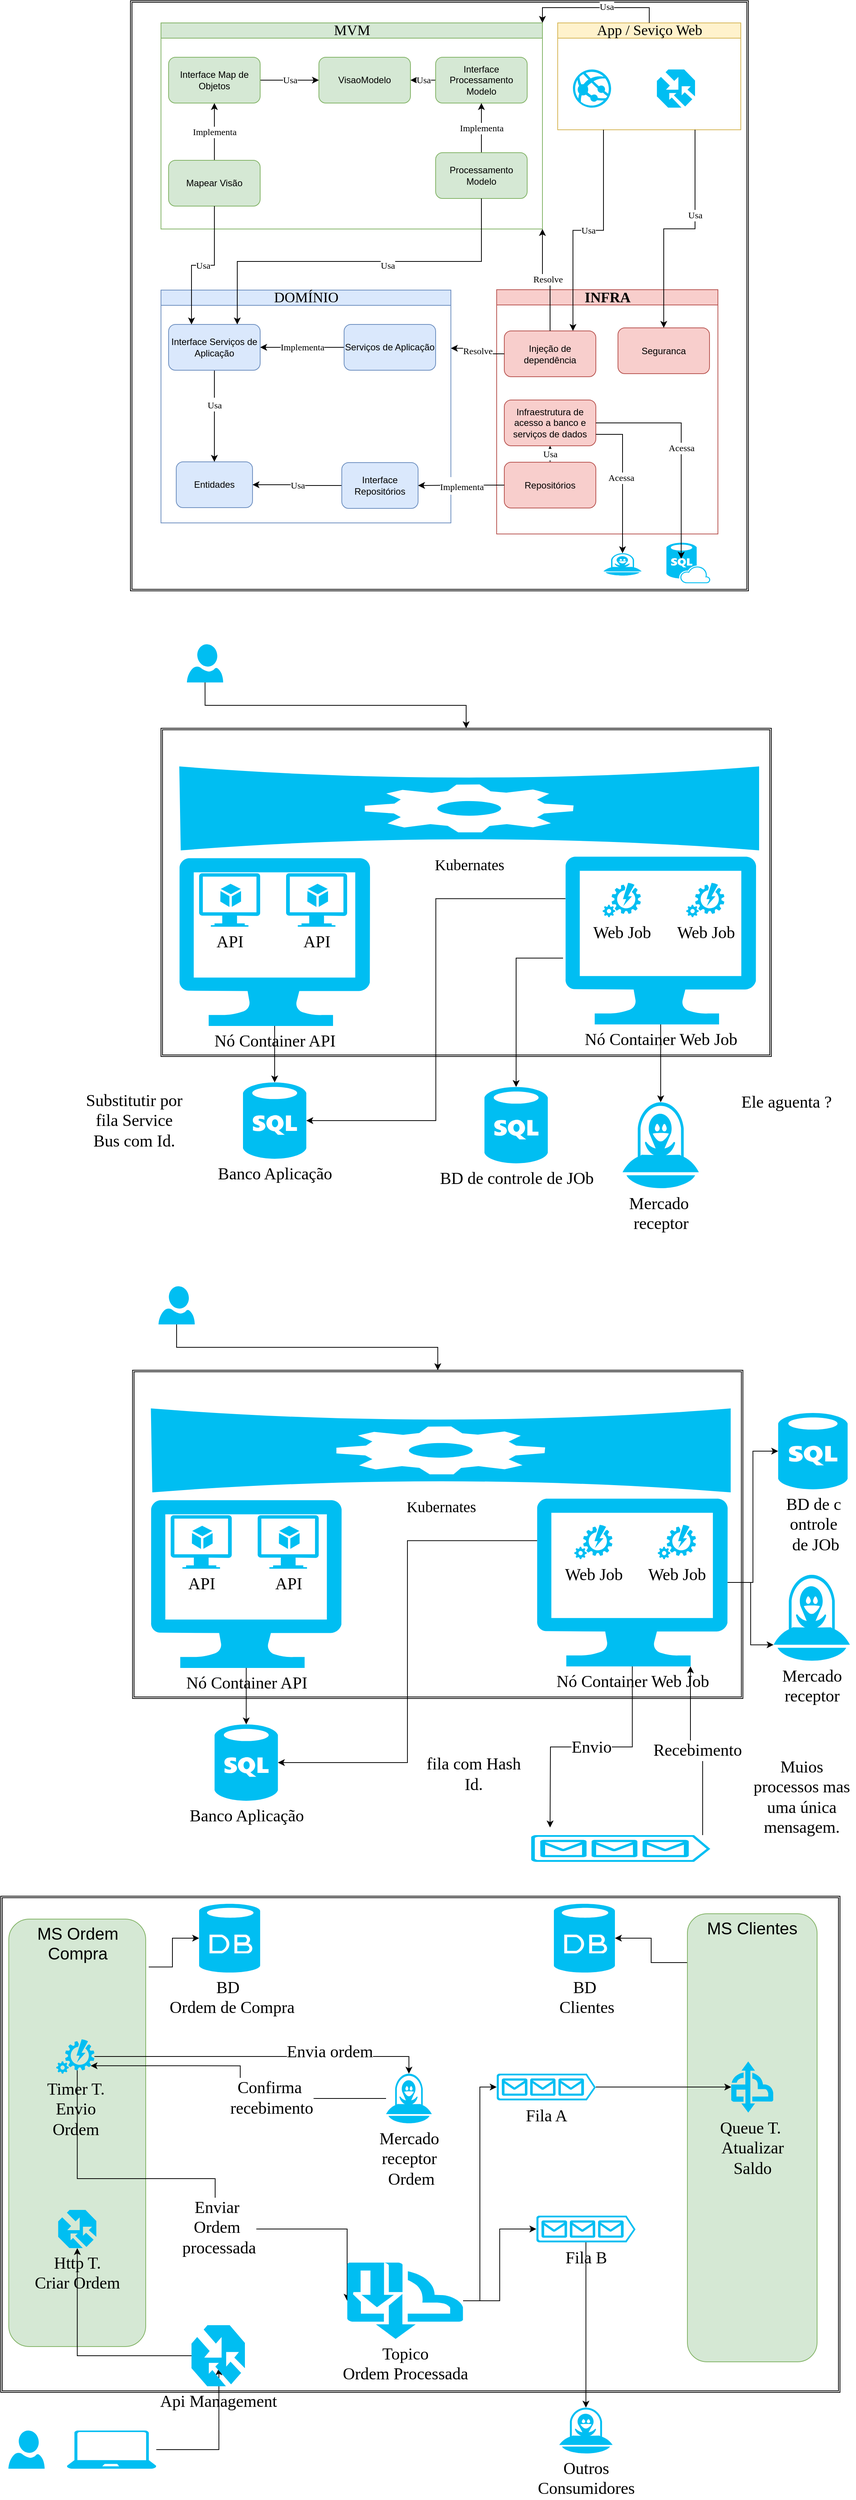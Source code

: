 <mxfile version="13.6.5" type="device"><diagram id="ywKolEeRATNJz38EJb2F" name="Page-1"><mxGraphModel dx="2409" dy="689" grid="1" gridSize="10" guides="1" tooltips="1" connect="1" arrows="1" fold="1" page="1" pageScale="1" pageWidth="1169" pageHeight="827" math="0" shadow="0"><root><mxCell id="0"/><mxCell id="1" parent="0"/><mxCell id="6WOf26INuGdqKW5YJmV7-146" value="" style="shape=ext;double=1;rounded=0;whiteSpace=wrap;html=1;fontFamily=Lucida Console;fontSize=12;fontColor=#000000;" vertex="1" parent="1"><mxGeometry x="-940" y="980" width="800" height="430" as="geometry"/></mxCell><mxCell id="6WOf26INuGdqKW5YJmV7-174" style="edgeStyle=orthogonalEdgeStyle;rounded=0;orthogonalLoop=1;jettySize=auto;html=1;entryX=1;entryY=0.5;entryDx=0;entryDy=0;entryPerimeter=0;fontFamily=Lucida Console;fontSize=22;fontColor=#000000;exitX=0.001;exitY=0.251;exitDx=0;exitDy=0;exitPerimeter=0;" edge="1" parent="1" source="6WOf26INuGdqKW5YJmV7-168" target="6WOf26INuGdqKW5YJmV7-171"><mxGeometry relative="1" as="geometry"/></mxCell><mxCell id="6WOf26INuGdqKW5YJmV7-176" style="edgeStyle=orthogonalEdgeStyle;rounded=0;orthogonalLoop=1;jettySize=auto;html=1;entryX=0.5;entryY=0;entryDx=0;entryDy=0;entryPerimeter=0;fontFamily=Lucida Console;fontSize=22;fontColor=#000000;exitX=-0.012;exitY=0.605;exitDx=0;exitDy=0;exitPerimeter=0;" edge="1" parent="1" source="6WOf26INuGdqKW5YJmV7-168" target="6WOf26INuGdqKW5YJmV7-169"><mxGeometry relative="1" as="geometry"/></mxCell><mxCell id="6WOf26INuGdqKW5YJmV7-182" style="edgeStyle=orthogonalEdgeStyle;rounded=0;orthogonalLoop=1;jettySize=auto;html=1;entryX=0.5;entryY=0;entryDx=0;entryDy=0;entryPerimeter=0;fontFamily=Lucida Console;fontSize=22;fontColor=#000000;" edge="1" parent="1" source="6WOf26INuGdqKW5YJmV7-168" target="6WOf26INuGdqKW5YJmV7-177"><mxGeometry relative="1" as="geometry"/></mxCell><mxCell id="6WOf26INuGdqKW5YJmV7-168" value="Nó Container Web Job" style="verticalLabelPosition=bottom;html=1;verticalAlign=top;align=center;strokeColor=none;fillColor=#00BEF2;shape=mxgraph.azure.computer;pointerEvents=1;rounded=1;glass=0;fontFamily=Lucida Console;fontSize=22;fontColor=#000000;" vertex="1" parent="1"><mxGeometry x="-410" y="1148" width="250" height="220" as="geometry"/></mxCell><mxCell id="6WOf26INuGdqKW5YJmV7-141" value="" style="shape=ext;double=1;rounded=0;whiteSpace=wrap;html=1;fontFamily=Lucida Console;fontSize=12;fontColor=#000000;" vertex="1" parent="1"><mxGeometry x="-980" y="27" width="810" height="773" as="geometry"/></mxCell><mxCell id="6WOf26INuGdqKW5YJmV7-84" value="App / Seviço Web" style="swimlane;html=1;startSize=20;horizontal=1;containerType=tree;newEdgeStyle={&quot;edgeStyle&quot;:&quot;elbowEdgeStyle&quot;,&quot;startArrow&quot;:&quot;none&quot;,&quot;endArrow&quot;:&quot;none&quot;};fontFamily=Lucida Console;fontSize=19;fontStyle=0;verticalAlign=middle;fillColor=#fff2cc;strokeColor=#d6b656;" vertex="1" parent="1"><mxGeometry x="-420" y="56" width="240" height="140" as="geometry"/></mxCell><mxCell id="6WOf26INuGdqKW5YJmV7-135" value="" style="verticalLabelPosition=bottom;html=1;verticalAlign=top;align=center;strokeColor=none;fillColor=#00BEF2;shape=mxgraph.azure.traffic_manager;pointerEvents=1;fontFamily=Lucida Console;fontSize=12;fontColor=#000000;" vertex="1" parent="6WOf26INuGdqKW5YJmV7-84"><mxGeometry x="130" y="61" width="50" height="50" as="geometry"/></mxCell><mxCell id="6WOf26INuGdqKW5YJmV7-136" value="" style="verticalLabelPosition=bottom;html=1;verticalAlign=top;align=center;strokeColor=none;fillColor=#00BEF2;shape=mxgraph.azure.azure_website;pointerEvents=1;fontFamily=Lucida Console;fontSize=12;fontColor=#000000;" vertex="1" parent="6WOf26INuGdqKW5YJmV7-84"><mxGeometry x="20" y="61" width="50" height="50" as="geometry"/></mxCell><mxCell id="6WOf26INuGdqKW5YJmV7-6" value="DOMÍNIO" style="swimlane;html=1;startSize=20;horizontal=1;containerType=tree;newEdgeStyle={&quot;edgeStyle&quot;:&quot;elbowEdgeStyle&quot;,&quot;startArrow&quot;:&quot;none&quot;,&quot;endArrow&quot;:&quot;none&quot;};fontFamily=Lucida Console;fontSize=19;fontStyle=0;verticalAlign=middle;fillColor=#dae8fc;strokeColor=#6c8ebf;" vertex="1" parent="1"><mxGeometry x="-940" y="406" width="380" height="305" as="geometry"/></mxCell><mxCell id="6WOf26INuGdqKW5YJmV7-45" value="Implementa" style="edgeStyle=orthogonalEdgeStyle;rounded=0;orthogonalLoop=1;jettySize=auto;html=1;entryX=1;entryY=0.5;entryDx=0;entryDy=0;fontFamily=Lucida Console;fontSize=12;fontColor=#000000;" edge="1" parent="6WOf26INuGdqKW5YJmV7-6" source="6WOf26INuGdqKW5YJmV7-9" target="6WOf26INuGdqKW5YJmV7-20"><mxGeometry relative="1" as="geometry"/></mxCell><UserObject label="Serviços de Aplicação" treeRoot="1" id="6WOf26INuGdqKW5YJmV7-9"><mxCell style="whiteSpace=wrap;html=1;align=center;treeFolding=1;treeMoving=1;newEdgeStyle={&quot;edgeStyle&quot;:&quot;elbowEdgeStyle&quot;,&quot;startArrow&quot;:&quot;none&quot;,&quot;endArrow&quot;:&quot;none&quot;};fillColor=#dae8fc;strokeColor=#6c8ebf;rounded=1;" vertex="1" parent="6WOf26INuGdqKW5YJmV7-6"><mxGeometry x="240" y="45" width="120" height="60" as="geometry"/></mxCell></UserObject><mxCell id="6WOf26INuGdqKW5YJmV7-10" value="Entidades" style="whiteSpace=wrap;html=1;align=center;verticalAlign=middle;treeFolding=1;treeMoving=1;newEdgeStyle={&quot;edgeStyle&quot;:&quot;elbowEdgeStyle&quot;,&quot;startArrow&quot;:&quot;none&quot;,&quot;endArrow&quot;:&quot;none&quot;};fillColor=#dae8fc;strokeColor=#6c8ebf;rounded=1;" vertex="1" parent="6WOf26INuGdqKW5YJmV7-6"><mxGeometry x="20" y="225" width="100" height="60" as="geometry"/></mxCell><mxCell id="6WOf26INuGdqKW5YJmV7-18" value="Usa" style="edgeStyle=orthogonalEdgeStyle;rounded=0;orthogonalLoop=1;jettySize=auto;html=1;entryX=1;entryY=0.5;entryDx=0;entryDy=0;fontFamily=Lucida Console;fontSize=12;fontColor=#000000;" edge="1" parent="6WOf26INuGdqKW5YJmV7-6" source="6WOf26INuGdqKW5YJmV7-11" target="6WOf26INuGdqKW5YJmV7-10"><mxGeometry relative="1" as="geometry"/></mxCell><mxCell id="6WOf26INuGdqKW5YJmV7-11" value="Interface&lt;br&gt;Repositórios" style="whiteSpace=wrap;html=1;align=center;verticalAlign=middle;treeFolding=1;treeMoving=1;newEdgeStyle={&quot;edgeStyle&quot;:&quot;elbowEdgeStyle&quot;,&quot;startArrow&quot;:&quot;none&quot;,&quot;endArrow&quot;:&quot;none&quot;};fillColor=#dae8fc;strokeColor=#6c8ebf;rounded=1;" vertex="1" parent="6WOf26INuGdqKW5YJmV7-6"><mxGeometry x="237" y="226" width="100" height="60" as="geometry"/></mxCell><mxCell id="6WOf26INuGdqKW5YJmV7-43" style="edgeStyle=orthogonalEdgeStyle;rounded=0;orthogonalLoop=1;jettySize=auto;html=1;entryX=0.5;entryY=0;entryDx=0;entryDy=0;fontFamily=Lucida Console;fontSize=19;fontColor=#000000;" edge="1" parent="6WOf26INuGdqKW5YJmV7-6" source="6WOf26INuGdqKW5YJmV7-20" target="6WOf26INuGdqKW5YJmV7-10"><mxGeometry relative="1" as="geometry"/></mxCell><mxCell id="6WOf26INuGdqKW5YJmV7-44" value="&lt;font style=&quot;font-size: 12px&quot;&gt;Usa&lt;/font&gt;" style="edgeLabel;html=1;align=center;verticalAlign=middle;resizable=0;points=[];fontSize=15;fontFamily=Lucida Console;fontColor=#000000;" vertex="1" connectable="0" parent="6WOf26INuGdqKW5YJmV7-43"><mxGeometry x="-0.269" relative="1" as="geometry"><mxPoint as="offset"/></mxGeometry></mxCell><UserObject label="Interface Serviços de Aplicação" treeRoot="1" id="6WOf26INuGdqKW5YJmV7-20"><mxCell style="whiteSpace=wrap;html=1;align=center;treeFolding=1;treeMoving=1;newEdgeStyle={&quot;edgeStyle&quot;:&quot;elbowEdgeStyle&quot;,&quot;startArrow&quot;:&quot;none&quot;,&quot;endArrow&quot;:&quot;none&quot;};fillColor=#dae8fc;strokeColor=#6c8ebf;rounded=1;" vertex="1" parent="6WOf26INuGdqKW5YJmV7-6"><mxGeometry x="10" y="45" width="120" height="60" as="geometry"/></mxCell></UserObject><mxCell id="6WOf26INuGdqKW5YJmV7-24" value="&lt;b&gt;INFRA&lt;/b&gt;" style="swimlane;html=1;startSize=20;horizontal=1;containerType=tree;newEdgeStyle={&quot;edgeStyle&quot;:&quot;elbowEdgeStyle&quot;,&quot;startArrow&quot;:&quot;none&quot;,&quot;endArrow&quot;:&quot;none&quot;};fontFamily=Lucida Console;fontSize=19;fontStyle=0;verticalAlign=middle;fillColor=#f8cecc;strokeColor=#b85450;" vertex="1" parent="1"><mxGeometry x="-500" y="405.5" width="290" height="320" as="geometry"/></mxCell><UserObject label="Infraestrutura de acesso a banco e serviços de dados" treeRoot="1" id="6WOf26INuGdqKW5YJmV7-28"><mxCell style="whiteSpace=wrap;html=1;align=center;treeFolding=1;treeMoving=1;newEdgeStyle={&quot;edgeStyle&quot;:&quot;elbowEdgeStyle&quot;,&quot;startArrow&quot;:&quot;none&quot;,&quot;endArrow&quot;:&quot;none&quot;};fillColor=#f8cecc;strokeColor=#b85450;rounded=1;" vertex="1" parent="6WOf26INuGdqKW5YJmV7-24"><mxGeometry x="10" y="144.5" width="120" height="60" as="geometry"/></mxCell></UserObject><UserObject label="Injeção de dependência" treeRoot="1" id="6WOf26INuGdqKW5YJmV7-36"><mxCell style="whiteSpace=wrap;html=1;align=center;treeFolding=1;treeMoving=1;newEdgeStyle={&quot;edgeStyle&quot;:&quot;elbowEdgeStyle&quot;,&quot;startArrow&quot;:&quot;none&quot;,&quot;endArrow&quot;:&quot;none&quot;};fillColor=#f8cecc;strokeColor=#b85450;rounded=1;" vertex="1" parent="6WOf26INuGdqKW5YJmV7-24"><mxGeometry x="10" y="54" width="120" height="60" as="geometry"/></mxCell></UserObject><mxCell id="6WOf26INuGdqKW5YJmV7-128" value="Usa" style="edgeStyle=orthogonalEdgeStyle;rounded=0;orthogonalLoop=1;jettySize=auto;html=1;exitX=0.5;exitY=0;exitDx=0;exitDy=0;entryX=0.5;entryY=1;entryDx=0;entryDy=0;fontFamily=Lucida Console;fontSize=12;fontColor=#000000;" edge="1" parent="6WOf26INuGdqKW5YJmV7-24" source="6WOf26INuGdqKW5YJmV7-37" target="6WOf26INuGdqKW5YJmV7-28"><mxGeometry relative="1" as="geometry"/></mxCell><UserObject label="Repositórios" treeRoot="1" id="6WOf26INuGdqKW5YJmV7-37"><mxCell style="whiteSpace=wrap;html=1;align=center;treeFolding=1;treeMoving=1;newEdgeStyle={&quot;edgeStyle&quot;:&quot;elbowEdgeStyle&quot;,&quot;startArrow&quot;:&quot;none&quot;,&quot;endArrow&quot;:&quot;none&quot;};fillColor=#f8cecc;strokeColor=#b85450;rounded=1;" vertex="1" parent="6WOf26INuGdqKW5YJmV7-24"><mxGeometry x="10" y="226" width="120" height="60" as="geometry"/></mxCell></UserObject><UserObject label="Seguranca" treeRoot="1" id="6WOf26INuGdqKW5YJmV7-33"><mxCell style="whiteSpace=wrap;html=1;align=center;treeFolding=1;treeMoving=1;newEdgeStyle={&quot;edgeStyle&quot;:&quot;elbowEdgeStyle&quot;,&quot;startArrow&quot;:&quot;none&quot;,&quot;endArrow&quot;:&quot;none&quot;};fillColor=#f8cecc;strokeColor=#b85450;glass=0;rounded=1;" vertex="1" parent="6WOf26INuGdqKW5YJmV7-24"><mxGeometry x="159" y="50" width="120" height="60" as="geometry"/></mxCell></UserObject><mxCell id="6WOf26INuGdqKW5YJmV7-40" value="&lt;font style=&quot;font-size: 12px&quot;&gt;Implementa&lt;/font&gt;" style="edgeStyle=orthogonalEdgeStyle;rounded=0;orthogonalLoop=1;jettySize=auto;html=1;entryX=1;entryY=0.5;entryDx=0;entryDy=0;fontFamily=Lucida Console;fontSize=19;fontColor=#000000;" edge="1" parent="1" source="6WOf26INuGdqKW5YJmV7-37" target="6WOf26INuGdqKW5YJmV7-11"><mxGeometry relative="1" as="geometry"/></mxCell><mxCell id="6WOf26INuGdqKW5YJmV7-56" value="MVM" style="swimlane;html=1;startSize=20;horizontal=1;containerType=tree;newEdgeStyle={&quot;edgeStyle&quot;:&quot;elbowEdgeStyle&quot;,&quot;startArrow&quot;:&quot;none&quot;,&quot;endArrow&quot;:&quot;none&quot;};fontFamily=Lucida Console;fontSize=19;fontStyle=0;verticalAlign=middle;fillColor=#d5e8d4;strokeColor=#82b366;" vertex="1" parent="1"><mxGeometry x="-940" y="56" width="500" height="270" as="geometry"/></mxCell><mxCell id="6WOf26INuGdqKW5YJmV7-115" value="Implementa" style="edgeStyle=orthogonalEdgeStyle;rounded=0;orthogonalLoop=1;jettySize=auto;html=1;exitX=0.5;exitY=0;exitDx=0;exitDy=0;entryX=0.5;entryY=1;entryDx=0;entryDy=0;fontFamily=Lucida Console;fontSize=12;fontColor=#000000;" edge="1" parent="6WOf26INuGdqKW5YJmV7-56" source="6WOf26INuGdqKW5YJmV7-61" target="6WOf26INuGdqKW5YJmV7-67"><mxGeometry relative="1" as="geometry"/></mxCell><UserObject label="Mapear Visão" treeRoot="1" id="6WOf26INuGdqKW5YJmV7-61"><mxCell style="whiteSpace=wrap;html=1;align=center;treeFolding=1;treeMoving=1;newEdgeStyle={&quot;edgeStyle&quot;:&quot;elbowEdgeStyle&quot;,&quot;startArrow&quot;:&quot;none&quot;,&quot;endArrow&quot;:&quot;none&quot;};fillColor=#d5e8d4;strokeColor=#82b366;rounded=1;" vertex="1" parent="6WOf26INuGdqKW5YJmV7-56"><mxGeometry x="10" y="180" width="120" height="60" as="geometry"/></mxCell></UserObject><mxCell id="6WOf26INuGdqKW5YJmV7-69" value="Usa" style="edgeStyle=orthogonalEdgeStyle;rounded=0;orthogonalLoop=1;jettySize=auto;html=1;exitX=1;exitY=0.5;exitDx=0;exitDy=0;fontFamily=Lucida Console;fontSize=12;fontColor=#000000;" edge="1" parent="6WOf26INuGdqKW5YJmV7-56" source="6WOf26INuGdqKW5YJmV7-67" target="6WOf26INuGdqKW5YJmV7-68"><mxGeometry relative="1" as="geometry"/></mxCell><UserObject label="Interface Map de Objetos" treeRoot="1" id="6WOf26INuGdqKW5YJmV7-67"><mxCell style="whiteSpace=wrap;html=1;align=center;treeFolding=1;treeMoving=1;newEdgeStyle={&quot;edgeStyle&quot;:&quot;elbowEdgeStyle&quot;,&quot;startArrow&quot;:&quot;none&quot;,&quot;endArrow&quot;:&quot;none&quot;};fillColor=#d5e8d4;strokeColor=#82b366;rounded=1;" vertex="1" parent="6WOf26INuGdqKW5YJmV7-56"><mxGeometry x="10" y="45" width="120" height="60" as="geometry"/></mxCell></UserObject><UserObject label="VisaoModelo" treeRoot="1" id="6WOf26INuGdqKW5YJmV7-68"><mxCell style="whiteSpace=wrap;html=1;align=center;treeFolding=1;treeMoving=1;newEdgeStyle={&quot;edgeStyle&quot;:&quot;elbowEdgeStyle&quot;,&quot;startArrow&quot;:&quot;none&quot;,&quot;endArrow&quot;:&quot;none&quot;};fillColor=#d5e8d4;strokeColor=#82b366;rounded=1;" vertex="1" parent="6WOf26INuGdqKW5YJmV7-56"><mxGeometry x="207" y="45" width="120" height="60" as="geometry"/></mxCell></UserObject><mxCell id="6WOf26INuGdqKW5YJmV7-130" value="Usa" style="edgeStyle=orthogonalEdgeStyle;rounded=0;orthogonalLoop=1;jettySize=auto;html=1;exitX=0;exitY=0.5;exitDx=0;exitDy=0;entryX=1;entryY=0.5;entryDx=0;entryDy=0;fontFamily=Lucida Console;fontSize=12;fontColor=#000000;" edge="1" parent="6WOf26INuGdqKW5YJmV7-56" source="6WOf26INuGdqKW5YJmV7-74" target="6WOf26INuGdqKW5YJmV7-68"><mxGeometry relative="1" as="geometry"/></mxCell><UserObject label="Interface Processamento Modelo" treeRoot="1" id="6WOf26INuGdqKW5YJmV7-74"><mxCell style="whiteSpace=wrap;html=1;align=center;treeFolding=1;treeMoving=1;newEdgeStyle={&quot;edgeStyle&quot;:&quot;elbowEdgeStyle&quot;,&quot;startArrow&quot;:&quot;none&quot;,&quot;endArrow&quot;:&quot;none&quot;};fillColor=#d5e8d4;strokeColor=#82b366;rounded=1;" vertex="1" parent="6WOf26INuGdqKW5YJmV7-56"><mxGeometry x="360" y="45" width="120" height="60" as="geometry"/></mxCell></UserObject><mxCell id="6WOf26INuGdqKW5YJmV7-76" value="Implementa" style="edgeStyle=orthogonalEdgeStyle;rounded=0;orthogonalLoop=1;jettySize=auto;html=1;entryX=0.5;entryY=1;entryDx=0;entryDy=0;fontFamily=Lucida Console;fontSize=12;fontColor=#000000;" edge="1" parent="6WOf26INuGdqKW5YJmV7-56" source="6WOf26INuGdqKW5YJmV7-75" target="6WOf26INuGdqKW5YJmV7-74"><mxGeometry relative="1" as="geometry"/></mxCell><UserObject label="Processamento Modelo" treeRoot="1" id="6WOf26INuGdqKW5YJmV7-75"><mxCell style="whiteSpace=wrap;html=1;align=center;treeFolding=1;treeMoving=1;newEdgeStyle={&quot;edgeStyle&quot;:&quot;elbowEdgeStyle&quot;,&quot;startArrow&quot;:&quot;none&quot;,&quot;endArrow&quot;:&quot;none&quot;};fillColor=#d5e8d4;strokeColor=#82b366;rounded=1;" vertex="1" parent="6WOf26INuGdqKW5YJmV7-56"><mxGeometry x="360" y="170" width="120" height="60" as="geometry"/></mxCell></UserObject><mxCell id="6WOf26INuGdqKW5YJmV7-123" style="edgeStyle=orthogonalEdgeStyle;rounded=0;orthogonalLoop=1;jettySize=auto;html=1;exitX=0.5;exitY=0;exitDx=0;exitDy=0;entryX=1;entryY=0;entryDx=0;entryDy=0;fontFamily=Lucida Console;fontSize=12;fontColor=#000000;" edge="1" parent="1" source="6WOf26INuGdqKW5YJmV7-84" target="6WOf26INuGdqKW5YJmV7-56"><mxGeometry relative="1" as="geometry"/></mxCell><mxCell id="6WOf26INuGdqKW5YJmV7-125" value="Usa" style="edgeLabel;html=1;align=center;verticalAlign=middle;resizable=0;points=[];fontSize=12;fontFamily=Lucida Console;fontColor=#000000;" vertex="1" connectable="0" parent="6WOf26INuGdqKW5YJmV7-123"><mxGeometry x="-0.162" y="-1" relative="1" as="geometry"><mxPoint x="-1" as="offset"/></mxGeometry></mxCell><mxCell id="6WOf26INuGdqKW5YJmV7-132" style="edgeStyle=orthogonalEdgeStyle;rounded=0;orthogonalLoop=1;jettySize=auto;html=1;exitX=0.75;exitY=1;exitDx=0;exitDy=0;entryX=0.5;entryY=0;entryDx=0;entryDy=0;fontFamily=Lucida Console;fontSize=12;fontColor=#000000;" edge="1" parent="1" source="6WOf26INuGdqKW5YJmV7-84" target="6WOf26INuGdqKW5YJmV7-33"><mxGeometry relative="1" as="geometry"/></mxCell><mxCell id="6WOf26INuGdqKW5YJmV7-133" value="Usa" style="edgeLabel;html=1;align=center;verticalAlign=middle;resizable=0;points=[];fontSize=12;fontFamily=Lucida Console;fontColor=#000000;" vertex="1" connectable="0" parent="6WOf26INuGdqKW5YJmV7-132"><mxGeometry x="-0.259" relative="1" as="geometry"><mxPoint as="offset"/></mxGeometry></mxCell><mxCell id="6WOf26INuGdqKW5YJmV7-140" value="Usa" style="edgeStyle=orthogonalEdgeStyle;rounded=0;orthogonalLoop=1;jettySize=auto;html=1;exitX=0.25;exitY=1;exitDx=0;exitDy=0;entryX=0.75;entryY=0;entryDx=0;entryDy=0;fontFamily=Lucida Console;fontSize=12;fontColor=#000000;" edge="1" parent="1" source="6WOf26INuGdqKW5YJmV7-84" target="6WOf26INuGdqKW5YJmV7-36"><mxGeometry relative="1" as="geometry"/></mxCell><mxCell id="6WOf26INuGdqKW5YJmV7-109" style="edgeStyle=orthogonalEdgeStyle;rounded=0;orthogonalLoop=1;jettySize=auto;html=1;exitX=0.5;exitY=1;exitDx=0;exitDy=0;fontFamily=Lucida Console;fontSize=12;fontColor=#000000;entryX=0.75;entryY=0;entryDx=0;entryDy=0;" edge="1" parent="1" source="6WOf26INuGdqKW5YJmV7-75" target="6WOf26INuGdqKW5YJmV7-20"><mxGeometry relative="1" as="geometry"><mxPoint x="-760" y="686" as="targetPoint"/></mxGeometry></mxCell><mxCell id="6WOf26INuGdqKW5YJmV7-110" value="Usa" style="edgeLabel;html=1;align=center;verticalAlign=middle;resizable=0;points=[];fontSize=12;fontFamily=Lucida Console;fontColor=#000000;" vertex="1" connectable="0" parent="6WOf26INuGdqKW5YJmV7-109"><mxGeometry x="-0.243" y="-23" relative="1" as="geometry"><mxPoint x="-22" y="28" as="offset"/></mxGeometry></mxCell><mxCell id="6WOf26INuGdqKW5YJmV7-116" value="Usa" style="edgeStyle=orthogonalEdgeStyle;rounded=0;orthogonalLoop=1;jettySize=auto;html=1;exitX=0.5;exitY=1;exitDx=0;exitDy=0;entryX=0.25;entryY=0;entryDx=0;entryDy=0;fontFamily=Lucida Console;fontSize=12;fontColor=#000000;" edge="1" parent="1" source="6WOf26INuGdqKW5YJmV7-61" target="6WOf26INuGdqKW5YJmV7-20"><mxGeometry relative="1" as="geometry"/></mxCell><mxCell id="6WOf26INuGdqKW5YJmV7-126" style="edgeStyle=orthogonalEdgeStyle;rounded=0;orthogonalLoop=1;jettySize=auto;html=1;exitX=0.5;exitY=0;exitDx=0;exitDy=0;entryX=1;entryY=1;entryDx=0;entryDy=0;fontFamily=Lucida Console;fontSize=12;fontColor=#000000;" edge="1" parent="1" source="6WOf26INuGdqKW5YJmV7-36" target="6WOf26INuGdqKW5YJmV7-56"><mxGeometry relative="1" as="geometry"/></mxCell><mxCell id="6WOf26INuGdqKW5YJmV7-127" value="Resolve" style="edgeLabel;html=1;align=center;verticalAlign=middle;resizable=0;points=[];fontSize=12;fontFamily=Lucida Console;fontColor=#000000;" vertex="1" connectable="0" parent="6WOf26INuGdqKW5YJmV7-126"><mxGeometry x="-0.018" y="-1" relative="1" as="geometry"><mxPoint as="offset"/></mxGeometry></mxCell><mxCell id="6WOf26INuGdqKW5YJmV7-134" value="Resolve" style="edgeStyle=orthogonalEdgeStyle;rounded=0;orthogonalLoop=1;jettySize=auto;html=1;exitX=0;exitY=0.5;exitDx=0;exitDy=0;entryX=1;entryY=0.25;entryDx=0;entryDy=0;fontFamily=Lucida Console;fontSize=12;fontColor=#000000;" edge="1" parent="1" source="6WOf26INuGdqKW5YJmV7-36" target="6WOf26INuGdqKW5YJmV7-6"><mxGeometry relative="1" as="geometry"/></mxCell><mxCell id="6WOf26INuGdqKW5YJmV7-137" value="" style="verticalLabelPosition=bottom;html=1;verticalAlign=top;align=center;strokeColor=none;fillColor=#00BEF2;shape=mxgraph.azure.sql_database_sql_azure;fontFamily=Lucida Console;fontSize=12;fontColor=#000000;" vertex="1" parent="1"><mxGeometry x="-277.5" y="737" width="57.5" height="53" as="geometry"/></mxCell><mxCell id="6WOf26INuGdqKW5YJmV7-139" value="Acessa" style="edgeStyle=orthogonalEdgeStyle;rounded=0;orthogonalLoop=1;jettySize=auto;html=1;entryX=0.337;entryY=0.394;entryDx=0;entryDy=0;entryPerimeter=0;fontFamily=Lucida Console;fontSize=12;fontColor=#000000;" edge="1" parent="1" source="6WOf26INuGdqKW5YJmV7-28" target="6WOf26INuGdqKW5YJmV7-137"><mxGeometry relative="1" as="geometry"/></mxCell><mxCell id="6WOf26INuGdqKW5YJmV7-147" value="" style="verticalLabelPosition=bottom;html=1;verticalAlign=top;align=center;strokeColor=none;fillColor=#00BEF2;shape=mxgraph.azure.unidentified_code_object;rounded=1;glass=0;fontFamily=Lucida Console;fontSize=12;fontColor=#000000;" vertex="1" parent="1"><mxGeometry x="-360" y="750.75" width="50" height="29.25" as="geometry"/></mxCell><mxCell id="6WOf26INuGdqKW5YJmV7-149" style="edgeStyle=orthogonalEdgeStyle;rounded=0;orthogonalLoop=1;jettySize=auto;html=1;exitX=1;exitY=0.75;exitDx=0;exitDy=0;entryX=0.5;entryY=0;entryDx=0;entryDy=0;entryPerimeter=0;fontFamily=Lucida Console;fontSize=12;fontColor=#000000;" edge="1" parent="1" source="6WOf26INuGdqKW5YJmV7-28" target="6WOf26INuGdqKW5YJmV7-147"><mxGeometry relative="1" as="geometry"/></mxCell><mxCell id="6WOf26INuGdqKW5YJmV7-150" value="Acessa" style="edgeLabel;html=1;align=center;verticalAlign=middle;resizable=0;points=[];fontSize=12;fontFamily=Lucida Console;fontColor=#000000;" vertex="1" connectable="0" parent="6WOf26INuGdqKW5YJmV7-149"><mxGeometry x="-0.049" y="-2" relative="1" as="geometry"><mxPoint y="1" as="offset"/></mxGeometry></mxCell><mxCell id="6WOf26INuGdqKW5YJmV7-157" style="edgeStyle=orthogonalEdgeStyle;rounded=0;orthogonalLoop=1;jettySize=auto;html=1;exitX=0.5;exitY=1;exitDx=0;exitDy=0;exitPerimeter=0;fontFamily=Lucida Console;fontSize=20;fontColor=#000000;" edge="1" parent="1" source="6WOf26INuGdqKW5YJmV7-156" target="6WOf26INuGdqKW5YJmV7-146"><mxGeometry relative="1" as="geometry"/></mxCell><mxCell id="6WOf26INuGdqKW5YJmV7-156" value="" style="verticalLabelPosition=bottom;html=1;verticalAlign=top;align=center;strokeColor=none;fillColor=#00BEF2;shape=mxgraph.azure.user;rounded=1;glass=0;fontFamily=Lucida Console;fontSize=20;fontColor=#000000;" vertex="1" parent="1"><mxGeometry x="-906" y="870" width="47.5" height="50" as="geometry"/></mxCell><mxCell id="6WOf26INuGdqKW5YJmV7-153" value="Kubernates" style="verticalLabelPosition=bottom;html=1;verticalAlign=top;align=center;strokeColor=none;fillColor=#00BEF2;shape=mxgraph.azure.autoscale;rounded=1;glass=0;fontFamily=Lucida Console;fontSize=20;fontColor=#000000;" vertex="1" parent="1"><mxGeometry x="-916" y="1030" width="760" height="110" as="geometry"/></mxCell><mxCell id="6WOf26INuGdqKW5YJmV7-155" value="API" style="verticalLabelPosition=bottom;html=1;verticalAlign=top;align=center;strokeColor=none;fillColor=#00BEF2;shape=mxgraph.azure.virtual_machine_feature;pointerEvents=1;rounded=1;glass=0;fontFamily=Lucida Console;fontSize=22;fontColor=#000000;" vertex="1" parent="1"><mxGeometry x="-890" y="1170" width="80" height="70" as="geometry"/></mxCell><mxCell id="6WOf26INuGdqKW5YJmV7-159" value="API" style="verticalLabelPosition=bottom;html=1;verticalAlign=top;align=center;strokeColor=none;fillColor=#00BEF2;shape=mxgraph.azure.virtual_machine_feature;pointerEvents=1;rounded=1;glass=0;fontFamily=Lucida Console;fontSize=22;fontColor=#000000;" vertex="1" parent="1"><mxGeometry x="-776" y="1170" width="80" height="70" as="geometry"/></mxCell><mxCell id="6WOf26INuGdqKW5YJmV7-160" value="Web Job" style="verticalLabelPosition=bottom;html=1;verticalAlign=top;align=center;strokeColor=none;fillColor=#00BEF2;shape=mxgraph.azure.automation;pointerEvents=1;rounded=1;glass=0;fontFamily=Lucida Console;fontSize=22;fontColor=#000000;" vertex="1" parent="1"><mxGeometry x="-361" y="1182.5" width="50" height="45" as="geometry"/></mxCell><mxCell id="6WOf26INuGdqKW5YJmV7-161" value="Web Job" style="verticalLabelPosition=bottom;html=1;verticalAlign=top;align=center;strokeColor=none;fillColor=#00BEF2;shape=mxgraph.azure.automation;pointerEvents=1;rounded=1;glass=0;fontFamily=Lucida Console;fontSize=22;fontColor=#000000;" vertex="1" parent="1"><mxGeometry x="-251.5" y="1182.5" width="50" height="45" as="geometry"/></mxCell><mxCell id="6WOf26INuGdqKW5YJmV7-172" style="edgeStyle=orthogonalEdgeStyle;rounded=0;orthogonalLoop=1;jettySize=auto;html=1;entryX=0.5;entryY=0;entryDx=0;entryDy=0;entryPerimeter=0;fontFamily=Lucida Console;fontSize=22;fontColor=#000000;" edge="1" parent="1" source="6WOf26INuGdqKW5YJmV7-167" target="6WOf26INuGdqKW5YJmV7-171"><mxGeometry relative="1" as="geometry"/></mxCell><mxCell id="6WOf26INuGdqKW5YJmV7-167" value="Nó Container API" style="verticalLabelPosition=bottom;html=1;verticalAlign=top;align=center;strokeColor=none;fillColor=#00BEF2;shape=mxgraph.azure.computer;pointerEvents=1;rounded=1;glass=0;fontFamily=Lucida Console;fontSize=22;fontColor=#000000;" vertex="1" parent="1"><mxGeometry x="-916" y="1150" width="250" height="220" as="geometry"/></mxCell><mxCell id="6WOf26INuGdqKW5YJmV7-169" value="BD de controle de JOb" style="verticalLabelPosition=bottom;html=1;verticalAlign=top;align=center;strokeColor=none;fillColor=#00BEF2;shape=mxgraph.azure.sql_database;rounded=1;glass=0;fontFamily=Lucida Console;fontSize=22;fontColor=#000000;" vertex="1" parent="1"><mxGeometry x="-516" y="1450" width="83" height="100" as="geometry"/></mxCell><mxCell id="6WOf26INuGdqKW5YJmV7-171" value="Banco Aplicação" style="verticalLabelPosition=bottom;html=1;verticalAlign=top;align=center;strokeColor=none;fillColor=#00BEF2;shape=mxgraph.azure.sql_database;rounded=1;glass=0;fontFamily=Lucida Console;fontSize=22;fontColor=#000000;" vertex="1" parent="1"><mxGeometry x="-832.5" y="1444" width="83" height="100" as="geometry"/></mxCell><mxCell id="6WOf26INuGdqKW5YJmV7-177" value="Mercado&amp;nbsp;&lt;br&gt;receptor" style="verticalLabelPosition=bottom;html=1;verticalAlign=top;align=center;strokeColor=none;fillColor=#00BEF2;shape=mxgraph.azure.unidentified_code_object;rounded=1;glass=0;fontFamily=Lucida Console;fontSize=22;fontColor=#000000;" vertex="1" parent="1"><mxGeometry x="-335" y="1470" width="100" height="112.5" as="geometry"/></mxCell><mxCell id="6WOf26INuGdqKW5YJmV7-183" value="Ele aguenta ?" style="text;html=1;strokeColor=none;fillColor=none;align=center;verticalAlign=middle;whiteSpace=wrap;rounded=0;glass=0;fontFamily=Lucida Console;fontSize=22;fontColor=#000000;" vertex="1" parent="1"><mxGeometry x="-190" y="1460" width="140" height="20" as="geometry"/></mxCell><mxCell id="6WOf26INuGdqKW5YJmV7-187" value="" style="shape=ext;double=1;rounded=0;whiteSpace=wrap;html=1;fontFamily=Lucida Console;fontSize=12;fontColor=#000000;" vertex="1" parent="1"><mxGeometry x="-1150" y="2510" width="1100" height="650" as="geometry"/></mxCell><mxCell id="6WOf26INuGdqKW5YJmV7-190" value="BD&amp;nbsp;&lt;br&gt;&amp;nbsp;Ordem de Compra" style="verticalLabelPosition=bottom;html=1;verticalAlign=top;align=center;strokeColor=none;fillColor=#00BEF2;shape=mxgraph.azure.database;rounded=1;glass=0;fontFamily=Lucida Console;fontSize=22;fontColor=#000000;" vertex="1" parent="1"><mxGeometry x="-890" y="2520" width="80" height="90" as="geometry"/></mxCell><mxCell id="6WOf26INuGdqKW5YJmV7-191" value="BD&lt;br&gt;&amp;nbsp;Clientes" style="verticalLabelPosition=bottom;html=1;verticalAlign=top;align=center;strokeColor=none;fillColor=#00BEF2;shape=mxgraph.azure.database;rounded=1;glass=0;fontFamily=Lucida Console;fontSize=22;fontColor=#000000;" vertex="1" parent="1"><mxGeometry x="-425" y="2520" width="80" height="90" as="geometry"/></mxCell><mxCell id="6WOf26INuGdqKW5YJmV7-214" style="edgeStyle=orthogonalEdgeStyle;rounded=0;orthogonalLoop=1;jettySize=auto;html=1;fontFamily=Lucida Console;fontSize=22;fontColor=#000000;exitX=1.022;exitY=0.112;exitDx=0;exitDy=0;exitPerimeter=0;" edge="1" parent="1" source="6WOf26INuGdqKW5YJmV7-212" target="6WOf26INuGdqKW5YJmV7-190"><mxGeometry relative="1" as="geometry"/></mxCell><UserObject label="&lt;font style=&quot;font-size: 22px&quot;&gt;MS Ordem&lt;br&gt;Compra&lt;/font&gt;" treeRoot="1" id="6WOf26INuGdqKW5YJmV7-212"><mxCell style="whiteSpace=wrap;html=1;align=center;treeFolding=1;treeMoving=1;newEdgeStyle={&quot;edgeStyle&quot;:&quot;elbowEdgeStyle&quot;,&quot;startArrow&quot;:&quot;none&quot;,&quot;endArrow&quot;:&quot;none&quot;};fillColor=#d5e8d4;strokeColor=#82b366;rounded=1;verticalAlign=top;" vertex="1" parent="1"><mxGeometry x="-1139.5" y="2540" width="179.5" height="560" as="geometry"/></mxCell></UserObject><mxCell id="6WOf26INuGdqKW5YJmV7-245" style="edgeStyle=orthogonalEdgeStyle;rounded=0;orthogonalLoop=1;jettySize=auto;html=1;entryX=0;entryY=0.5;entryDx=0;entryDy=0;entryPerimeter=0;fontFamily=Lucida Console;fontSize=22;fontColor=#000000;exitX=0.55;exitY=0.9;exitDx=0;exitDy=0;exitPerimeter=0;" edge="1" parent="1" source="6WOf26INuGdqKW5YJmV7-205" target="6WOf26INuGdqKW5YJmV7-226"><mxGeometry relative="1" as="geometry"><Array as="points"><mxPoint x="-1050" y="2880"/><mxPoint x="-869" y="2880"/><mxPoint x="-869" y="2946"/></Array></mxGeometry></mxCell><mxCell id="6WOf26INuGdqKW5YJmV7-251" value="Enviar &lt;br&gt;Ordem&lt;br&gt;&amp;nbsp;processada" style="edgeLabel;html=1;align=center;verticalAlign=middle;resizable=0;points=[];fontSize=22;fontFamily=Lucida Console;fontColor=#000000;" vertex="1" connectable="0" parent="6WOf26INuGdqKW5YJmV7-245"><mxGeometry x="0.179" y="2" relative="1" as="geometry"><mxPoint as="offset"/></mxGeometry></mxCell><mxCell id="6WOf26INuGdqKW5YJmV7-264" style="edgeStyle=orthogonalEdgeStyle;rounded=0;orthogonalLoop=1;jettySize=auto;html=1;entryX=0.5;entryY=0;entryDx=0;entryDy=0;entryPerimeter=0;fontFamily=Lucida Console;fontSize=22;fontColor=#000000;" edge="1" parent="1" source="6WOf26INuGdqKW5YJmV7-205" target="6WOf26INuGdqKW5YJmV7-229"><mxGeometry relative="1" as="geometry"/></mxCell><mxCell id="6WOf26INuGdqKW5YJmV7-265" value="Envia ordem" style="edgeLabel;html=1;align=center;verticalAlign=middle;resizable=0;points=[];fontSize=22;fontFamily=Lucida Console;fontColor=#000000;" vertex="1" connectable="0" parent="6WOf26INuGdqKW5YJmV7-264"><mxGeometry x="0.414" y="6" relative="1" as="geometry"><mxPoint as="offset"/></mxGeometry></mxCell><mxCell id="6WOf26INuGdqKW5YJmV7-205" value="Timer T.&lt;br&gt;Envio&lt;br&gt;Ordem" style="verticalLabelPosition=bottom;html=1;verticalAlign=top;align=center;strokeColor=none;fillColor=#00BEF2;shape=mxgraph.azure.automation;pointerEvents=1;rounded=1;glass=0;fontFamily=Lucida Console;fontSize=22;fontColor=#000000;" vertex="1" parent="1"><mxGeometry x="-1077.25" y="2697.5" width="50" height="45" as="geometry"/></mxCell><mxCell id="6WOf26INuGdqKW5YJmV7-216" style="edgeStyle=orthogonalEdgeStyle;rounded=0;orthogonalLoop=1;jettySize=auto;html=1;fontFamily=Lucida Console;fontSize=22;fontColor=#000000;exitX=0.004;exitY=0.109;exitDx=0;exitDy=0;exitPerimeter=0;" edge="1" parent="1" source="6WOf26INuGdqKW5YJmV7-215" target="6WOf26INuGdqKW5YJmV7-191"><mxGeometry relative="1" as="geometry"/></mxCell><UserObject label="&lt;font style=&quot;font-size: 22px&quot;&gt;MS Clientes&lt;/font&gt;" treeRoot="1" id="6WOf26INuGdqKW5YJmV7-215"><mxCell style="whiteSpace=wrap;html=1;align=center;treeFolding=1;treeMoving=1;newEdgeStyle={&quot;edgeStyle&quot;:&quot;elbowEdgeStyle&quot;,&quot;startArrow&quot;:&quot;none&quot;,&quot;endArrow&quot;:&quot;none&quot;};fillColor=#d5e8d4;strokeColor=#82b366;rounded=1;verticalAlign=top;" vertex="1" parent="1"><mxGeometry x="-250" y="2533" width="170" height="587" as="geometry"/></mxCell></UserObject><mxCell id="6WOf26INuGdqKW5YJmV7-220" value="Queue T.&amp;nbsp;&lt;br&gt;Atualizar&lt;br&gt;Saldo" style="verticalLabelPosition=bottom;html=1;verticalAlign=top;align=center;strokeColor=none;fillColor=#00BEF2;shape=mxgraph.azure.service_bus_relay;pointerEvents=1;rounded=1;shadow=0;glass=0;fontFamily=Lucida Console;fontSize=22;fontColor=#000000;" vertex="1" parent="1"><mxGeometry x="-192.5" y="2726.5" width="55" height="67" as="geometry"/></mxCell><mxCell id="6WOf26INuGdqKW5YJmV7-221" value="Http T. &lt;br&gt;Criar Ordem" style="verticalLabelPosition=bottom;html=1;verticalAlign=top;align=center;strokeColor=none;fillColor=#00BEF2;shape=mxgraph.azure.traffic_manager;pointerEvents=1;rounded=1;shadow=0;glass=0;fontFamily=Lucida Console;fontSize=22;fontColor=#000000;" vertex="1" parent="1"><mxGeometry x="-1074.75" y="2921" width="50" height="50" as="geometry"/></mxCell><mxCell id="6WOf26INuGdqKW5YJmV7-241" style="edgeStyle=orthogonalEdgeStyle;rounded=0;orthogonalLoop=1;jettySize=auto;html=1;entryX=0;entryY=0.5;entryDx=0;entryDy=0;entryPerimeter=0;fontFamily=Lucida Console;fontSize=22;fontColor=#000000;" edge="1" parent="1" source="6WOf26INuGdqKW5YJmV7-226" target="6WOf26INuGdqKW5YJmV7-240"><mxGeometry relative="1" as="geometry"/></mxCell><mxCell id="6WOf26INuGdqKW5YJmV7-253" style="edgeStyle=orthogonalEdgeStyle;rounded=0;orthogonalLoop=1;jettySize=auto;html=1;entryX=0;entryY=0.5;entryDx=0;entryDy=0;entryPerimeter=0;fontFamily=Lucida Console;fontSize=22;fontColor=#000000;" edge="1" parent="1" source="6WOf26INuGdqKW5YJmV7-226" target="6WOf26INuGdqKW5YJmV7-252"><mxGeometry relative="1" as="geometry"/></mxCell><mxCell id="6WOf26INuGdqKW5YJmV7-226" value="Topico &lt;br&gt;Ordem Processada" style="verticalLabelPosition=bottom;html=1;verticalAlign=top;align=center;strokeColor=none;fillColor=#00BEF2;shape=mxgraph.azure.service_bus_topics_and_subscriptions;pointerEvents=1;rounded=1;shadow=0;glass=0;fontFamily=Lucida Console;fontSize=22;fontColor=#000000;" vertex="1" parent="1"><mxGeometry x="-696" y="2990" width="152" height="100" as="geometry"/></mxCell><mxCell id="6WOf26INuGdqKW5YJmV7-262" style="edgeStyle=orthogonalEdgeStyle;rounded=0;orthogonalLoop=1;jettySize=auto;html=1;entryX=0.9;entryY=0.77;entryDx=0;entryDy=0;entryPerimeter=0;fontFamily=Lucida Console;fontSize=22;fontColor=#000000;" edge="1" parent="1" source="6WOf26INuGdqKW5YJmV7-229" target="6WOf26INuGdqKW5YJmV7-205"><mxGeometry relative="1" as="geometry"/></mxCell><mxCell id="6WOf26INuGdqKW5YJmV7-263" value="Confirma&lt;br&gt;&amp;nbsp;recebimento" style="edgeLabel;html=1;align=center;verticalAlign=middle;resizable=0;points=[];fontSize=22;fontFamily=Lucida Console;fontColor=#000000;" vertex="1" connectable="0" parent="6WOf26INuGdqKW5YJmV7-262"><mxGeometry x="-0.282" y="-1" relative="1" as="geometry"><mxPoint x="1" as="offset"/></mxGeometry></mxCell><mxCell id="6WOf26INuGdqKW5YJmV7-229" value="Mercado &lt;br&gt;receptor&lt;br&gt;&amp;nbsp;Ordem" style="verticalLabelPosition=bottom;html=1;verticalAlign=top;align=center;strokeColor=none;fillColor=#00BEF2;shape=mxgraph.azure.unidentified_code_object;rounded=1;shadow=0;glass=0;fontFamily=Lucida Console;fontSize=22;fontColor=#000000;" vertex="1" parent="1"><mxGeometry x="-645" y="2742.5" width="60" height="65" as="geometry"/></mxCell><mxCell id="6WOf26INuGdqKW5YJmV7-258" style="edgeStyle=orthogonalEdgeStyle;rounded=0;orthogonalLoop=1;jettySize=auto;html=1;entryX=0.513;entryY=0.707;entryDx=0;entryDy=0;entryPerimeter=0;fontFamily=Lucida Console;fontSize=22;fontColor=#000000;" edge="1" parent="1" source="6WOf26INuGdqKW5YJmV7-266" target="6WOf26INuGdqKW5YJmV7-257"><mxGeometry relative="1" as="geometry"/></mxCell><mxCell id="6WOf26INuGdqKW5YJmV7-242" style="edgeStyle=orthogonalEdgeStyle;rounded=0;orthogonalLoop=1;jettySize=auto;html=1;entryX=0;entryY=0.5;entryDx=0;entryDy=0;entryPerimeter=0;fontFamily=Lucida Console;fontSize=22;fontColor=#000000;" edge="1" parent="1" source="6WOf26INuGdqKW5YJmV7-240" target="6WOf26INuGdqKW5YJmV7-220"><mxGeometry relative="1" as="geometry"/></mxCell><mxCell id="6WOf26INuGdqKW5YJmV7-240" value="Fila A" style="verticalLabelPosition=bottom;html=1;verticalAlign=top;align=center;strokeColor=none;fillColor=#00BEF2;shape=mxgraph.azure.queue_generic;pointerEvents=1;rounded=1;shadow=0;glass=0;fontFamily=Lucida Console;fontSize=22;fontColor=#000000;" vertex="1" parent="1"><mxGeometry x="-500" y="2742.5" width="130" height="35" as="geometry"/></mxCell><mxCell id="6WOf26INuGdqKW5YJmV7-246" value="Outros &lt;br&gt;Consumidores" style="verticalLabelPosition=bottom;html=1;verticalAlign=top;align=center;strokeColor=none;fillColor=#00BEF2;shape=mxgraph.azure.unidentified_code_object;rounded=1;shadow=0;glass=0;fontFamily=Lucida Console;fontSize=22;fontColor=#000000;" vertex="1" parent="1"><mxGeometry x="-418" y="3180" width="70" height="60" as="geometry"/></mxCell><mxCell id="6WOf26INuGdqKW5YJmV7-249" value="Substitutir por fila Service Bus com Id." style="text;html=1;strokeColor=none;fillColor=none;align=center;verticalAlign=middle;whiteSpace=wrap;rounded=0;glass=0;fontFamily=Lucida Console;fontSize=22;fontColor=#000000;" vertex="1" parent="1"><mxGeometry x="-1044.75" y="1484" width="140" height="20" as="geometry"/></mxCell><mxCell id="6WOf26INuGdqKW5YJmV7-256" style="edgeStyle=orthogonalEdgeStyle;rounded=0;orthogonalLoop=1;jettySize=auto;html=1;entryX=0.5;entryY=0;entryDx=0;entryDy=0;entryPerimeter=0;fontFamily=Lucida Console;fontSize=22;fontColor=#000000;" edge="1" parent="1" source="6WOf26INuGdqKW5YJmV7-252" target="6WOf26INuGdqKW5YJmV7-246"><mxGeometry relative="1" as="geometry"/></mxCell><mxCell id="6WOf26INuGdqKW5YJmV7-252" value="Fila B" style="verticalLabelPosition=bottom;html=1;verticalAlign=top;align=center;strokeColor=none;fillColor=#00BEF2;shape=mxgraph.azure.queue_generic;pointerEvents=1;rounded=1;shadow=0;glass=0;fontFamily=Lucida Console;fontSize=22;fontColor=#000000;" vertex="1" parent="1"><mxGeometry x="-448" y="2928.5" width="130" height="35" as="geometry"/></mxCell><mxCell id="6WOf26INuGdqKW5YJmV7-259" style="edgeStyle=orthogonalEdgeStyle;rounded=0;orthogonalLoop=1;jettySize=auto;html=1;fontFamily=Lucida Console;fontSize=22;fontColor=#000000;" edge="1" parent="1" source="6WOf26INuGdqKW5YJmV7-257" target="6WOf26INuGdqKW5YJmV7-221"><mxGeometry relative="1" as="geometry"/></mxCell><mxCell id="6WOf26INuGdqKW5YJmV7-257" value="Api Management" style="verticalLabelPosition=bottom;html=1;verticalAlign=top;align=center;strokeColor=none;fillColor=#00BEF2;shape=mxgraph.azure.traffic_manager;pointerEvents=1;rounded=1;shadow=0;glass=0;fontFamily=Lucida Console;fontSize=22;fontColor=#000000;" vertex="1" parent="1"><mxGeometry x="-900" y="3072" width="70" height="80" as="geometry"/></mxCell><mxCell id="6WOf26INuGdqKW5YJmV7-266" value="" style="verticalLabelPosition=bottom;html=1;verticalAlign=top;align=center;strokeColor=none;fillColor=#00BEF2;shape=mxgraph.azure.laptop;pointerEvents=1;rounded=1;shadow=0;glass=0;fontFamily=Lucida Console;fontSize=22;fontColor=#000000;" vertex="1" parent="1"><mxGeometry x="-1063.37" y="3210" width="117.25" height="50" as="geometry"/></mxCell><mxCell id="6WOf26INuGdqKW5YJmV7-270" value="" style="verticalLabelPosition=bottom;html=1;verticalAlign=top;align=center;strokeColor=none;fillColor=#00BEF2;shape=mxgraph.azure.user;rounded=1;shadow=0;glass=0;fontFamily=Lucida Console;fontSize=22;fontColor=#000000;" vertex="1" parent="1"><mxGeometry x="-1140" y="3210" width="47.5" height="50" as="geometry"/></mxCell><mxCell id="6WOf26INuGdqKW5YJmV7-271" value="" style="shape=ext;double=1;rounded=0;whiteSpace=wrap;html=1;fontFamily=Lucida Console;fontSize=12;fontColor=#000000;" vertex="1" parent="1"><mxGeometry x="-977.25" y="1821" width="800" height="430" as="geometry"/></mxCell><mxCell id="6WOf26INuGdqKW5YJmV7-272" style="edgeStyle=orthogonalEdgeStyle;rounded=0;orthogonalLoop=1;jettySize=auto;html=1;entryX=1;entryY=0.5;entryDx=0;entryDy=0;entryPerimeter=0;fontFamily=Lucida Console;fontSize=22;fontColor=#000000;exitX=0.001;exitY=0.251;exitDx=0;exitDy=0;exitPerimeter=0;" edge="1" parent="1" source="6WOf26INuGdqKW5YJmV7-275" target="6WOf26INuGdqKW5YJmV7-286"><mxGeometry relative="1" as="geometry"/></mxCell><mxCell id="6WOf26INuGdqKW5YJmV7-290" style="edgeStyle=orthogonalEdgeStyle;rounded=0;orthogonalLoop=1;jettySize=auto;html=1;entryX=0;entryY=0.5;entryDx=0;entryDy=0;entryPerimeter=0;fontFamily=Lucida Console;fontSize=22;fontColor=#000000;" edge="1" parent="1" source="6WOf26INuGdqKW5YJmV7-275" target="6WOf26INuGdqKW5YJmV7-285"><mxGeometry relative="1" as="geometry"/></mxCell><mxCell id="6WOf26INuGdqKW5YJmV7-294" value="Envio" style="edgeStyle=orthogonalEdgeStyle;rounded=0;orthogonalLoop=1;jettySize=auto;html=1;fontFamily=Lucida Console;fontSize=22;fontColor=#000000;" edge="1" parent="1" source="6WOf26INuGdqKW5YJmV7-275"><mxGeometry relative="1" as="geometry"><mxPoint x="-430" y="2420" as="targetPoint"/></mxGeometry></mxCell><mxCell id="6WOf26INuGdqKW5YJmV7-300" style="edgeStyle=orthogonalEdgeStyle;rounded=0;orthogonalLoop=1;jettySize=auto;html=1;entryX=0;entryY=0.815;entryDx=0;entryDy=0;entryPerimeter=0;fontFamily=Lucida Console;fontSize=22;fontColor=#000000;" edge="1" parent="1" source="6WOf26INuGdqKW5YJmV7-275" target="6WOf26INuGdqKW5YJmV7-287"><mxGeometry relative="1" as="geometry"/></mxCell><mxCell id="6WOf26INuGdqKW5YJmV7-275" value="Nó Container Web Job" style="verticalLabelPosition=bottom;html=1;verticalAlign=top;align=center;strokeColor=none;fillColor=#00BEF2;shape=mxgraph.azure.computer;pointerEvents=1;rounded=1;glass=0;fontFamily=Lucida Console;fontSize=22;fontColor=#000000;" vertex="1" parent="1"><mxGeometry x="-447.25" y="1989" width="250" height="220" as="geometry"/></mxCell><mxCell id="6WOf26INuGdqKW5YJmV7-276" style="edgeStyle=orthogonalEdgeStyle;rounded=0;orthogonalLoop=1;jettySize=auto;html=1;exitX=0.5;exitY=1;exitDx=0;exitDy=0;exitPerimeter=0;fontFamily=Lucida Console;fontSize=20;fontColor=#000000;" edge="1" parent="1" source="6WOf26INuGdqKW5YJmV7-277" target="6WOf26INuGdqKW5YJmV7-271"><mxGeometry relative="1" as="geometry"/></mxCell><mxCell id="6WOf26INuGdqKW5YJmV7-277" value="" style="verticalLabelPosition=bottom;html=1;verticalAlign=top;align=center;strokeColor=none;fillColor=#00BEF2;shape=mxgraph.azure.user;rounded=1;glass=0;fontFamily=Lucida Console;fontSize=20;fontColor=#000000;" vertex="1" parent="1"><mxGeometry x="-943.25" y="1711" width="47.5" height="50" as="geometry"/></mxCell><mxCell id="6WOf26INuGdqKW5YJmV7-278" value="Kubernates" style="verticalLabelPosition=bottom;html=1;verticalAlign=top;align=center;strokeColor=none;fillColor=#00BEF2;shape=mxgraph.azure.autoscale;rounded=1;glass=0;fontFamily=Lucida Console;fontSize=20;fontColor=#000000;" vertex="1" parent="1"><mxGeometry x="-953.25" y="1871" width="760" height="110" as="geometry"/></mxCell><mxCell id="6WOf26INuGdqKW5YJmV7-279" value="API" style="verticalLabelPosition=bottom;html=1;verticalAlign=top;align=center;strokeColor=none;fillColor=#00BEF2;shape=mxgraph.azure.virtual_machine_feature;pointerEvents=1;rounded=1;glass=0;fontFamily=Lucida Console;fontSize=22;fontColor=#000000;" vertex="1" parent="1"><mxGeometry x="-927.25" y="2011" width="80" height="70" as="geometry"/></mxCell><mxCell id="6WOf26INuGdqKW5YJmV7-280" value="API" style="verticalLabelPosition=bottom;html=1;verticalAlign=top;align=center;strokeColor=none;fillColor=#00BEF2;shape=mxgraph.azure.virtual_machine_feature;pointerEvents=1;rounded=1;glass=0;fontFamily=Lucida Console;fontSize=22;fontColor=#000000;" vertex="1" parent="1"><mxGeometry x="-813.25" y="2011" width="80" height="70" as="geometry"/></mxCell><mxCell id="6WOf26INuGdqKW5YJmV7-281" value="Web Job" style="verticalLabelPosition=bottom;html=1;verticalAlign=top;align=center;strokeColor=none;fillColor=#00BEF2;shape=mxgraph.azure.automation;pointerEvents=1;rounded=1;glass=0;fontFamily=Lucida Console;fontSize=22;fontColor=#000000;" vertex="1" parent="1"><mxGeometry x="-398.25" y="2023.5" width="50" height="45" as="geometry"/></mxCell><mxCell id="6WOf26INuGdqKW5YJmV7-282" value="Web Job" style="verticalLabelPosition=bottom;html=1;verticalAlign=top;align=center;strokeColor=none;fillColor=#00BEF2;shape=mxgraph.azure.automation;pointerEvents=1;rounded=1;glass=0;fontFamily=Lucida Console;fontSize=22;fontColor=#000000;" vertex="1" parent="1"><mxGeometry x="-288.75" y="2023.5" width="50" height="45" as="geometry"/></mxCell><mxCell id="6WOf26INuGdqKW5YJmV7-283" style="edgeStyle=orthogonalEdgeStyle;rounded=0;orthogonalLoop=1;jettySize=auto;html=1;entryX=0.5;entryY=0;entryDx=0;entryDy=0;entryPerimeter=0;fontFamily=Lucida Console;fontSize=22;fontColor=#000000;" edge="1" parent="1" source="6WOf26INuGdqKW5YJmV7-284" target="6WOf26INuGdqKW5YJmV7-286"><mxGeometry relative="1" as="geometry"/></mxCell><mxCell id="6WOf26INuGdqKW5YJmV7-284" value="Nó Container API" style="verticalLabelPosition=bottom;html=1;verticalAlign=top;align=center;strokeColor=none;fillColor=#00BEF2;shape=mxgraph.azure.computer;pointerEvents=1;rounded=1;glass=0;fontFamily=Lucida Console;fontSize=22;fontColor=#000000;" vertex="1" parent="1"><mxGeometry x="-953.25" y="1991" width="250" height="220" as="geometry"/></mxCell><mxCell id="6WOf26INuGdqKW5YJmV7-285" value="BD de c&lt;br&gt;ontrole&lt;br&gt;&amp;nbsp;de JOb" style="verticalLabelPosition=bottom;html=1;verticalAlign=top;align=center;strokeColor=none;fillColor=#00BEF2;shape=mxgraph.azure.sql_database;rounded=1;glass=0;fontFamily=Lucida Console;fontSize=22;fontColor=#000000;" vertex="1" parent="1"><mxGeometry x="-131" y="1877" width="91" height="100" as="geometry"/></mxCell><mxCell id="6WOf26INuGdqKW5YJmV7-286" value="Banco Aplicação" style="verticalLabelPosition=bottom;html=1;verticalAlign=top;align=center;strokeColor=none;fillColor=#00BEF2;shape=mxgraph.azure.sql_database;rounded=1;glass=0;fontFamily=Lucida Console;fontSize=22;fontColor=#000000;" vertex="1" parent="1"><mxGeometry x="-869.75" y="2285" width="83" height="100" as="geometry"/></mxCell><mxCell id="6WOf26INuGdqKW5YJmV7-287" value="Mercado &lt;br&gt;receptor" style="verticalLabelPosition=bottom;html=1;verticalAlign=top;align=center;strokeColor=none;fillColor=#00BEF2;shape=mxgraph.azure.unidentified_code_object;rounded=1;glass=0;fontFamily=Lucida Console;fontSize=22;fontColor=#000000;" vertex="1" parent="1"><mxGeometry x="-137" y="2089" width="100" height="112.5" as="geometry"/></mxCell><mxCell id="6WOf26INuGdqKW5YJmV7-298" value="Recebimento" style="edgeStyle=orthogonalEdgeStyle;rounded=0;orthogonalLoop=1;jettySize=auto;html=1;entryX=0.805;entryY=1;entryDx=0;entryDy=0;entryPerimeter=0;fontFamily=Lucida Console;fontSize=22;fontColor=#000000;" edge="1" parent="1" source="6WOf26INuGdqKW5YJmV7-292" target="6WOf26INuGdqKW5YJmV7-275"><mxGeometry relative="1" as="geometry"><Array as="points"><mxPoint x="-230" y="2319"/><mxPoint x="-246" y="2319"/></Array></mxGeometry></mxCell><mxCell id="6WOf26INuGdqKW5YJmV7-292" value="" style="verticalLabelPosition=bottom;html=1;verticalAlign=top;align=center;strokeColor=none;fillColor=#00BEF2;shape=mxgraph.azure.queue_generic;pointerEvents=1;rounded=1;shadow=0;glass=0;fontFamily=Lucida Console;fontSize=22;fontColor=#000000;" vertex="1" parent="1"><mxGeometry x="-455" y="2430" width="235" height="35" as="geometry"/></mxCell><mxCell id="6WOf26INuGdqKW5YJmV7-295" value="fila com Hash Id." style="text;html=1;strokeColor=none;fillColor=none;align=center;verticalAlign=middle;whiteSpace=wrap;rounded=0;glass=0;fontFamily=Lucida Console;fontSize=22;fontColor=#000000;" vertex="1" parent="1"><mxGeometry x="-600" y="2340" width="140" height="20" as="geometry"/></mxCell><mxCell id="6WOf26INuGdqKW5YJmV7-299" value="Muios processos mas uma única mensagem." style="text;html=1;strokeColor=none;fillColor=none;align=center;verticalAlign=middle;whiteSpace=wrap;rounded=0;glass=0;fontFamily=Lucida Console;fontSize=22;fontColor=#000000;" vertex="1" parent="1"><mxGeometry x="-170" y="2370" width="140" height="20" as="geometry"/></mxCell></root></mxGraphModel></diagram></mxfile>